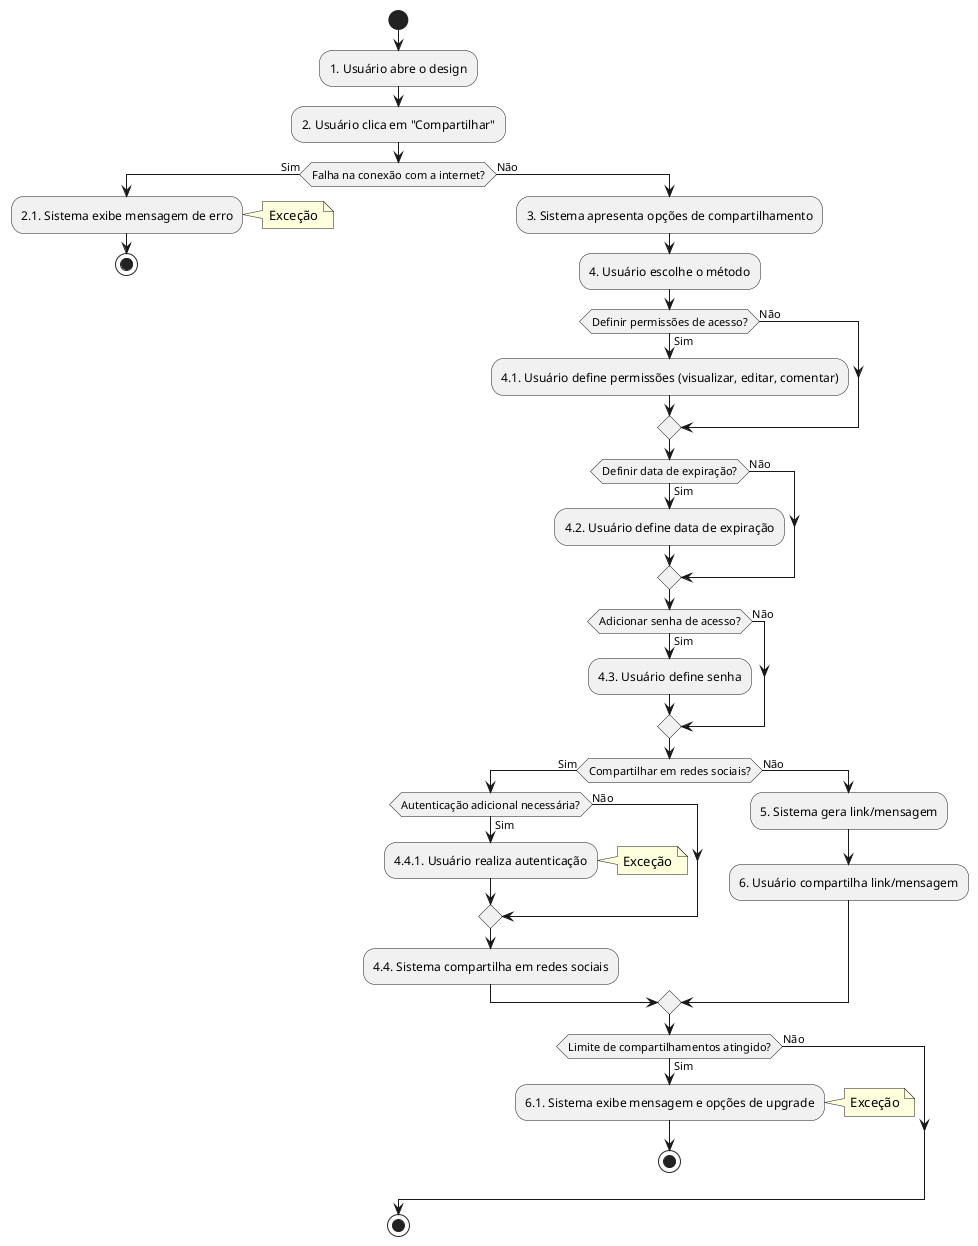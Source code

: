 @startuml
start
:1. Usuário abre o design;
:2. Usuário clica em "Compartilhar";

if (Falha na conexão com a internet?) then (Sim)
  :2.1. Sistema exibe mensagem de erro;
  note right: Exceção
  stop
else (Não)
  :3. Sistema apresenta opções de compartilhamento;
  :4. Usuário escolhe o método;

  if (Definir permissões de acesso?) then (Sim)
    :4.1. Usuário define permissões (visualizar, editar, comentar);
  else (Não)
  endif

  if (Definir data de expiração?) then (Sim)
    :4.2. Usuário define data de expiração;
  else (Não)
  endif

  if (Adicionar senha de acesso?) then (Sim)
    :4.3. Usuário define senha;
  else (Não)
  endif

  if (Compartilhar em redes sociais?) then (Sim)
    if (Autenticação adicional necessária?) then (Sim)
      :4.4.1. Usuário realiza autenticação;
      note right: Exceção
    else (Não)
    endif
    :4.4. Sistema compartilha em redes sociais;
  else (Não)
    :5. Sistema gera link/mensagem;
    :6. Usuário compartilha link/mensagem;
  endif

  if (Limite de compartilhamentos atingido?) then (Sim)
    :6.1. Sistema exibe mensagem e opções de upgrade;
    note right: Exceção
    stop
  else (Não)
  endif
endif
stop
@enduml